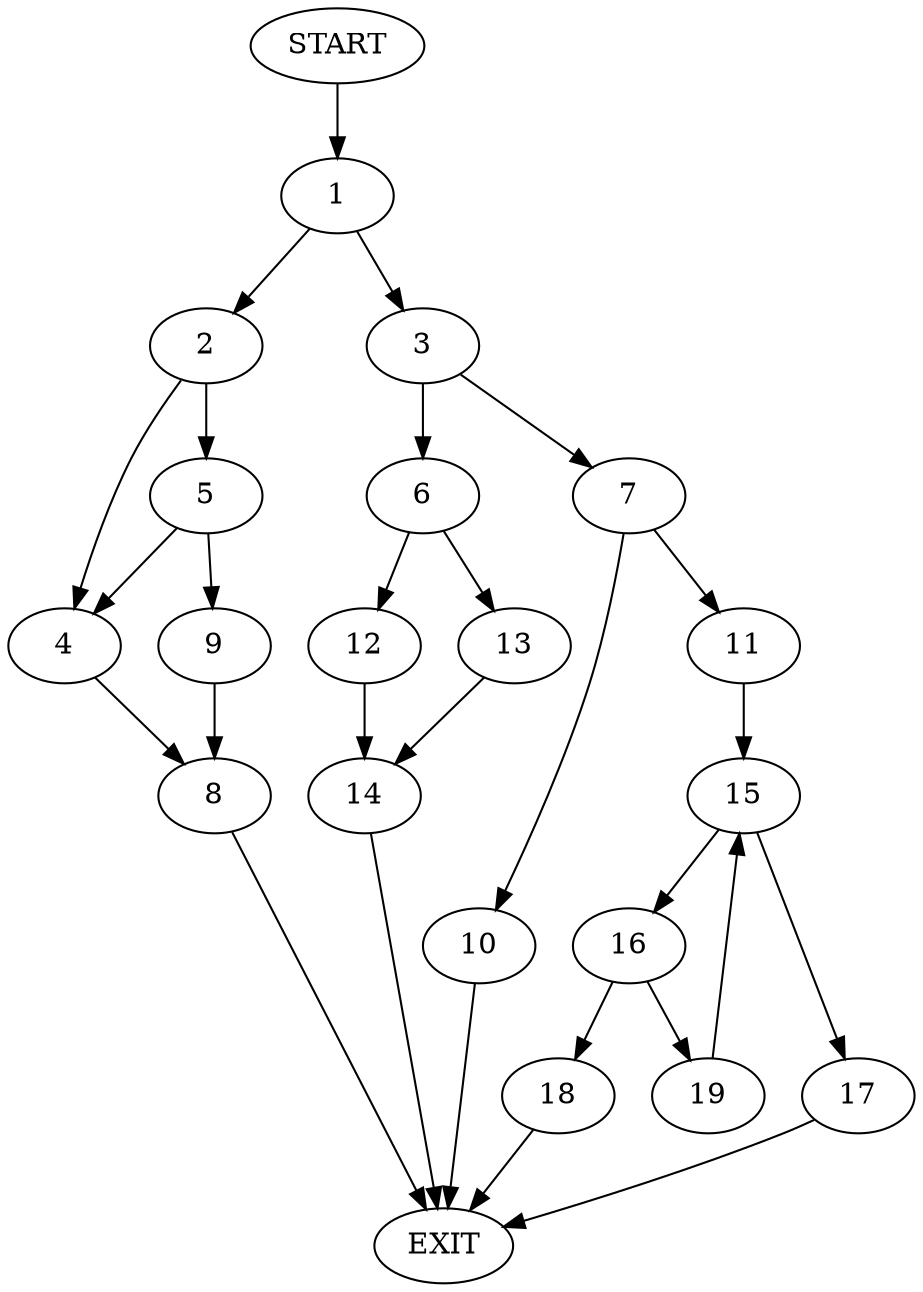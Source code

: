 digraph {
0 [label="START"]
20 [label="EXIT"]
0 -> 1
1 -> 2
1 -> 3
2 -> 4
2 -> 5
3 -> 6
3 -> 7
4 -> 8
5 -> 9
5 -> 4
9 -> 8
8 -> 20
7 -> 10
7 -> 11
6 -> 12
6 -> 13
13 -> 14
12 -> 14
14 -> 20
10 -> 20
11 -> 15
15 -> 16
15 -> 17
17 -> 20
16 -> 18
16 -> 19
18 -> 20
19 -> 15
}
